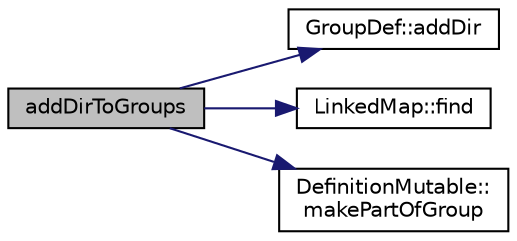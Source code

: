 digraph "addDirToGroups"
{
 // LATEX_PDF_SIZE
  edge [fontname="Helvetica",fontsize="10",labelfontname="Helvetica",labelfontsize="10"];
  node [fontname="Helvetica",fontsize="10",shape=record];
  rankdir="LR";
  Node1 [label="addDirToGroups",height=0.2,width=0.4,color="black", fillcolor="grey75", style="filled", fontcolor="black",tooltip=" "];
  Node1 -> Node2 [color="midnightblue",fontsize="10",style="solid",fontname="Helvetica"];
  Node2 [label="GroupDef::addDir",height=0.2,width=0.4,color="black", fillcolor="white", style="filled",URL="$classGroupDef.html#a1cefe14a8b4f2004a76bbcca39e5aada",tooltip=" "];
  Node1 -> Node3 [color="midnightblue",fontsize="10",style="solid",fontname="Helvetica"];
  Node3 [label="LinkedMap::find",height=0.2,width=0.4,color="black", fillcolor="white", style="filled",URL="$classLinkedMap.html#ad7659775b7de962b4fe0921456baf4f4",tooltip=" "];
  Node1 -> Node4 [color="midnightblue",fontsize="10",style="solid",fontname="Helvetica"];
  Node4 [label="DefinitionMutable::\lmakePartOfGroup",height=0.2,width=0.4,color="black", fillcolor="white", style="filled",URL="$classDefinitionMutable.html#a8a631fedd4f1f258fa0d1edc06cefae3",tooltip=" "];
}
